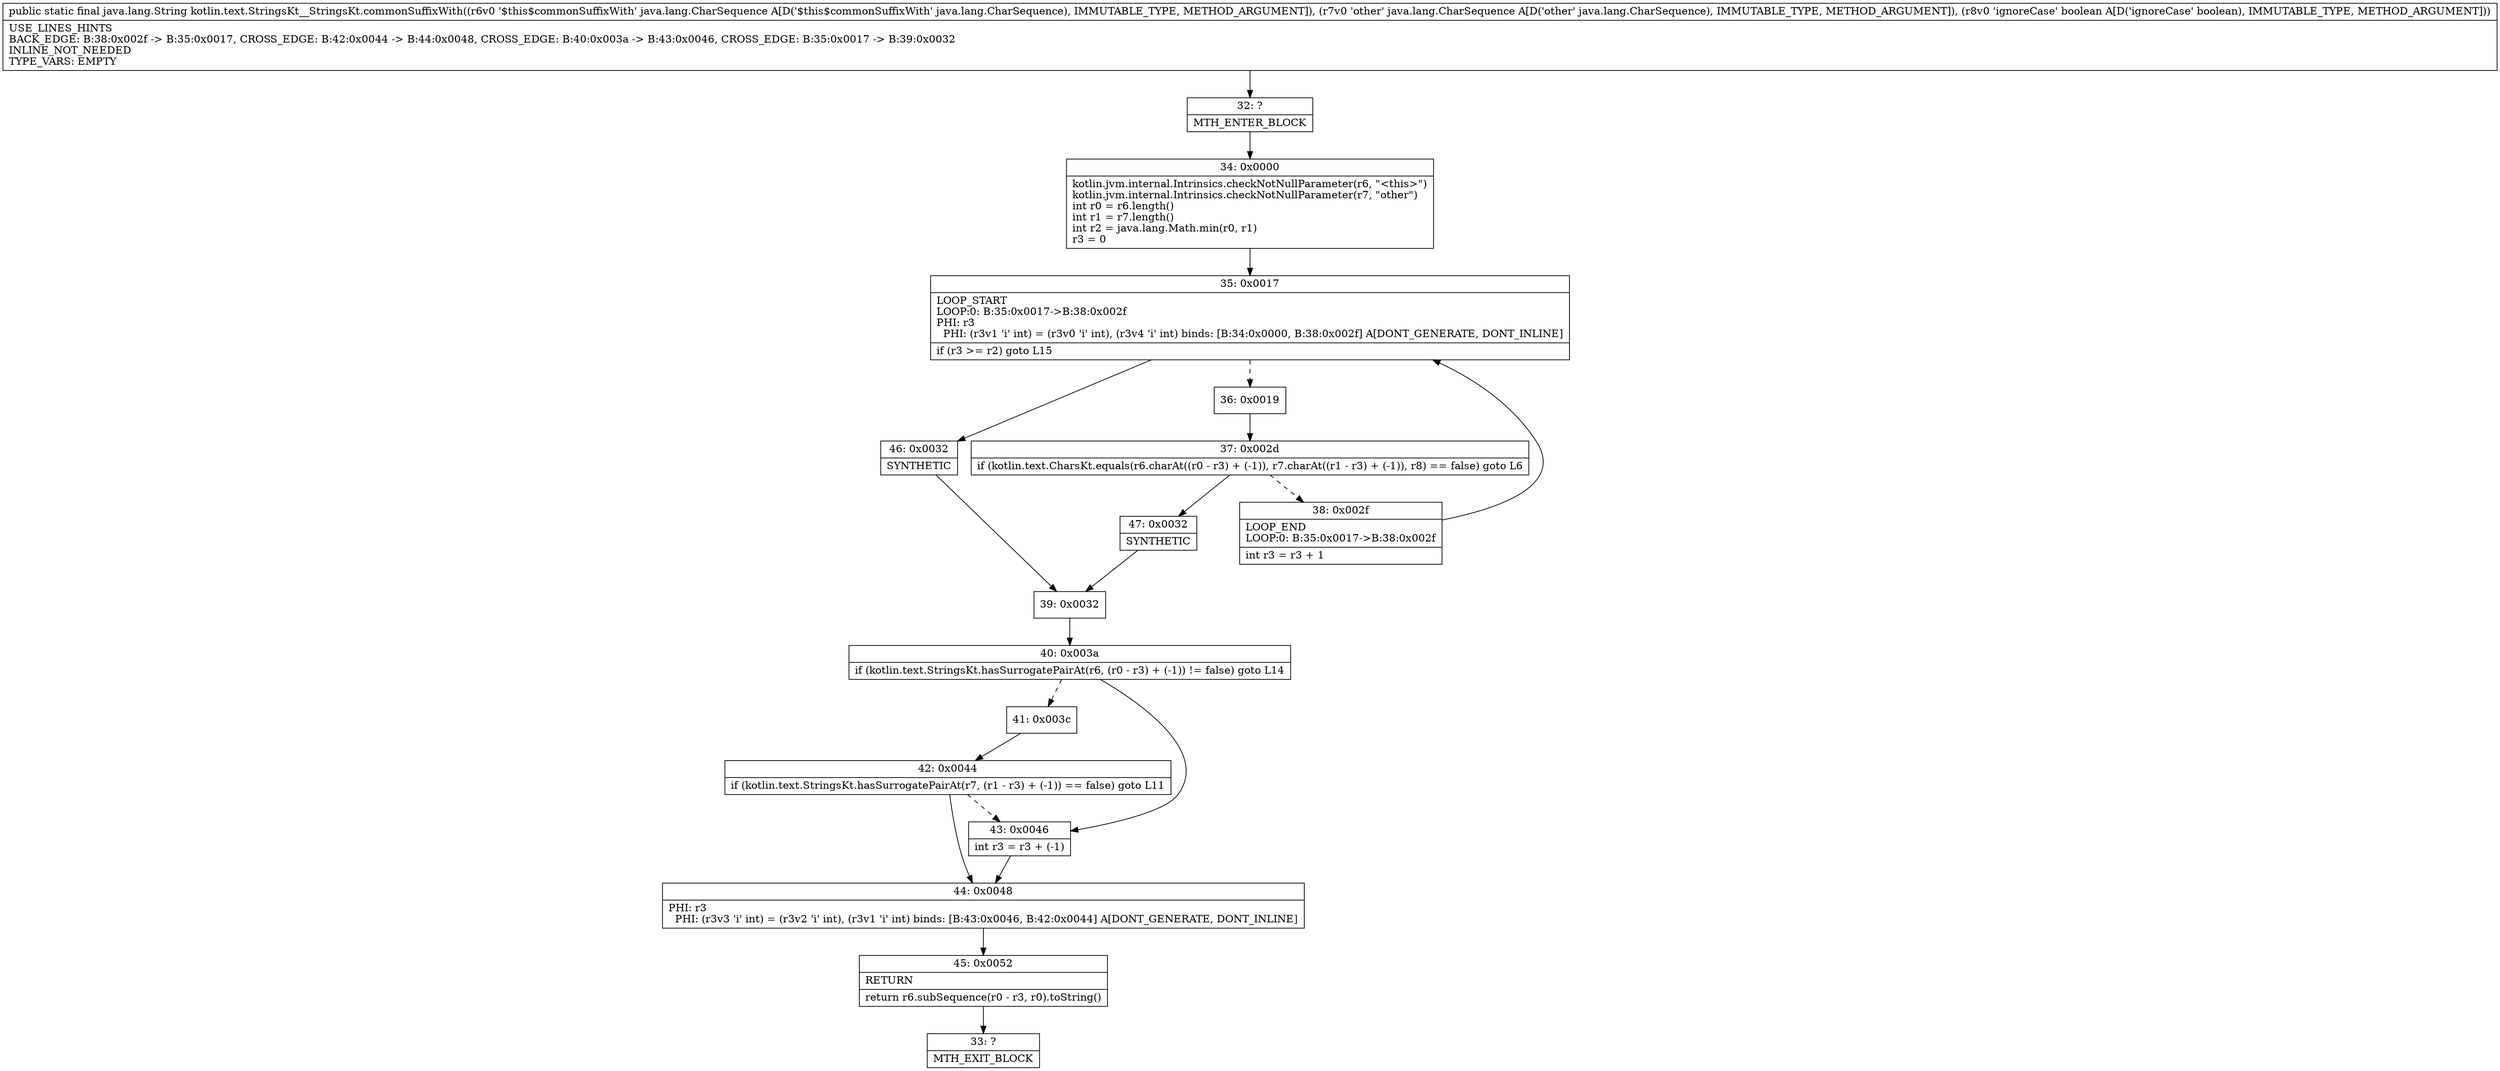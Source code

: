 digraph "CFG forkotlin.text.StringsKt__StringsKt.commonSuffixWith(Ljava\/lang\/CharSequence;Ljava\/lang\/CharSequence;Z)Ljava\/lang\/String;" {
Node_32 [shape=record,label="{32\:\ ?|MTH_ENTER_BLOCK\l}"];
Node_34 [shape=record,label="{34\:\ 0x0000|kotlin.jvm.internal.Intrinsics.checkNotNullParameter(r6, \"\<this\>\")\lkotlin.jvm.internal.Intrinsics.checkNotNullParameter(r7, \"other\")\lint r0 = r6.length()\lint r1 = r7.length()\lint r2 = java.lang.Math.min(r0, r1)\lr3 = 0\l}"];
Node_35 [shape=record,label="{35\:\ 0x0017|LOOP_START\lLOOP:0: B:35:0x0017\-\>B:38:0x002f\lPHI: r3 \l  PHI: (r3v1 'i' int) = (r3v0 'i' int), (r3v4 'i' int) binds: [B:34:0x0000, B:38:0x002f] A[DONT_GENERATE, DONT_INLINE]\l|if (r3 \>= r2) goto L15\l}"];
Node_36 [shape=record,label="{36\:\ 0x0019}"];
Node_37 [shape=record,label="{37\:\ 0x002d|if (kotlin.text.CharsKt.equals(r6.charAt((r0 \- r3) + (\-1)), r7.charAt((r1 \- r3) + (\-1)), r8) == false) goto L6\l}"];
Node_38 [shape=record,label="{38\:\ 0x002f|LOOP_END\lLOOP:0: B:35:0x0017\-\>B:38:0x002f\l|int r3 = r3 + 1\l}"];
Node_47 [shape=record,label="{47\:\ 0x0032|SYNTHETIC\l}"];
Node_39 [shape=record,label="{39\:\ 0x0032}"];
Node_40 [shape=record,label="{40\:\ 0x003a|if (kotlin.text.StringsKt.hasSurrogatePairAt(r6, (r0 \- r3) + (\-1)) != false) goto L14\l}"];
Node_41 [shape=record,label="{41\:\ 0x003c}"];
Node_42 [shape=record,label="{42\:\ 0x0044|if (kotlin.text.StringsKt.hasSurrogatePairAt(r7, (r1 \- r3) + (\-1)) == false) goto L11\l}"];
Node_44 [shape=record,label="{44\:\ 0x0048|PHI: r3 \l  PHI: (r3v3 'i' int) = (r3v2 'i' int), (r3v1 'i' int) binds: [B:43:0x0046, B:42:0x0044] A[DONT_GENERATE, DONT_INLINE]\l}"];
Node_45 [shape=record,label="{45\:\ 0x0052|RETURN\l|return r6.subSequence(r0 \- r3, r0).toString()\l}"];
Node_33 [shape=record,label="{33\:\ ?|MTH_EXIT_BLOCK\l}"];
Node_43 [shape=record,label="{43\:\ 0x0046|int r3 = r3 + (\-1)\l}"];
Node_46 [shape=record,label="{46\:\ 0x0032|SYNTHETIC\l}"];
MethodNode[shape=record,label="{public static final java.lang.String kotlin.text.StringsKt__StringsKt.commonSuffixWith((r6v0 '$this$commonSuffixWith' java.lang.CharSequence A[D('$this$commonSuffixWith' java.lang.CharSequence), IMMUTABLE_TYPE, METHOD_ARGUMENT]), (r7v0 'other' java.lang.CharSequence A[D('other' java.lang.CharSequence), IMMUTABLE_TYPE, METHOD_ARGUMENT]), (r8v0 'ignoreCase' boolean A[D('ignoreCase' boolean), IMMUTABLE_TYPE, METHOD_ARGUMENT]))  | USE_LINES_HINTS\lBACK_EDGE: B:38:0x002f \-\> B:35:0x0017, CROSS_EDGE: B:42:0x0044 \-\> B:44:0x0048, CROSS_EDGE: B:40:0x003a \-\> B:43:0x0046, CROSS_EDGE: B:35:0x0017 \-\> B:39:0x0032\lINLINE_NOT_NEEDED\lTYPE_VARS: EMPTY\l}"];
MethodNode -> Node_32;Node_32 -> Node_34;
Node_34 -> Node_35;
Node_35 -> Node_36[style=dashed];
Node_35 -> Node_46;
Node_36 -> Node_37;
Node_37 -> Node_38[style=dashed];
Node_37 -> Node_47;
Node_38 -> Node_35;
Node_47 -> Node_39;
Node_39 -> Node_40;
Node_40 -> Node_41[style=dashed];
Node_40 -> Node_43;
Node_41 -> Node_42;
Node_42 -> Node_43[style=dashed];
Node_42 -> Node_44;
Node_44 -> Node_45;
Node_45 -> Node_33;
Node_43 -> Node_44;
Node_46 -> Node_39;
}

